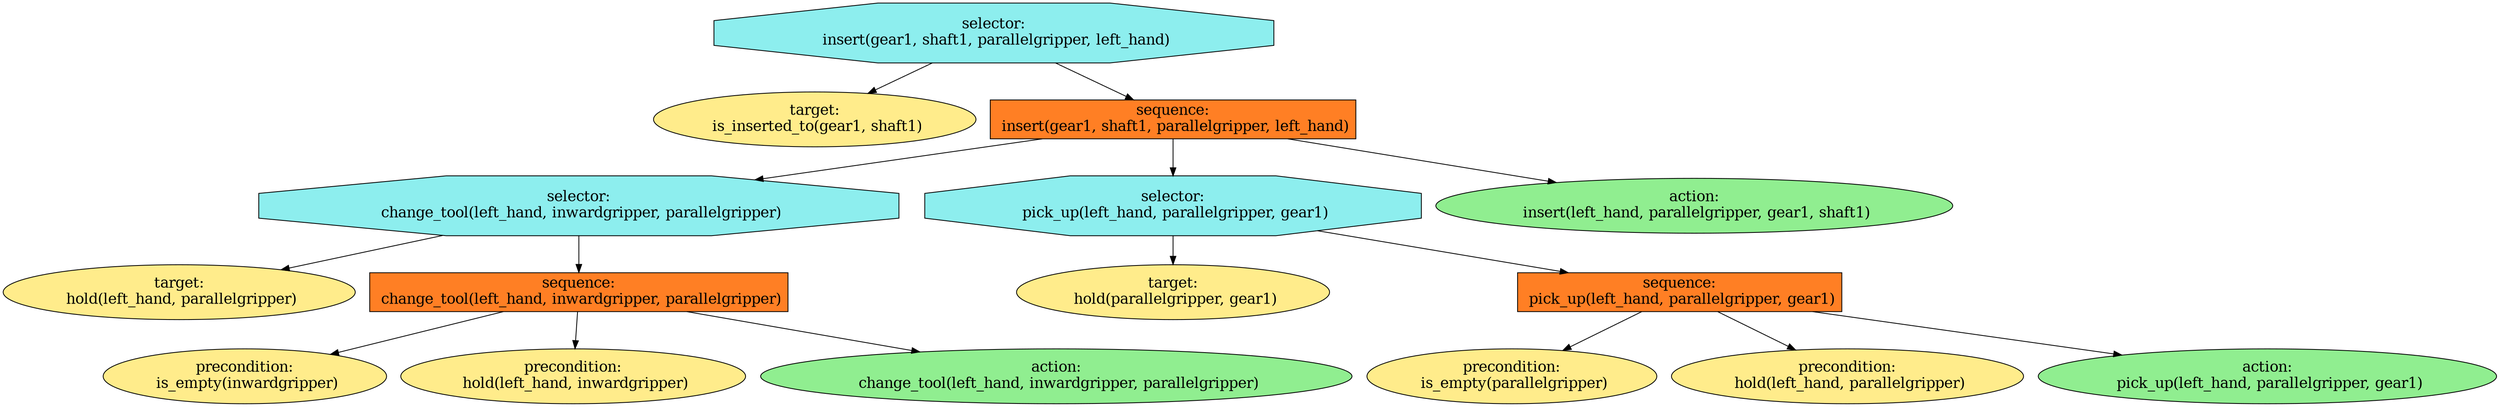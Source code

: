 digraph pastafarianism {
ordering=out;
graph [fontname="times-roman"];
node [fontname="times-roman"];
edge [fontname="times-roman"];
"selector:
 insert(gear1, shaft1, parallelgripper, left_hand)" [fillcolor=darkslategray2, fontcolor=black, fontsize=18, label="selector:
 insert(gear1, shaft1, parallelgripper, left_hand)", shape=octagon, style=filled];
"target:
 is_inserted_to(gear1, shaft1)" [fillcolor=lightgoldenrod1, fontcolor=black, fontsize=18, label="target:
 is_inserted_to(gear1, shaft1)", shape=ellipse, style=filled];
"selector:
 insert(gear1, shaft1, parallelgripper, left_hand)" -> "target:
 is_inserted_to(gear1, shaft1)";
"sequence:
 insert(gear1, shaft1, parallelgripper, left_hand)" [fillcolor=chocolate1, fontcolor=black, fontsize=18, label="sequence:
 insert(gear1, shaft1, parallelgripper, left_hand)", shape=box, style=filled];
"selector:
 insert(gear1, shaft1, parallelgripper, left_hand)" -> "sequence:
 insert(gear1, shaft1, parallelgripper, left_hand)";
"selector:
 change_tool(left_hand, inwardgripper, parallelgripper)" [fillcolor=darkslategray2, fontcolor=black, fontsize=18, label="selector:
 change_tool(left_hand, inwardgripper, parallelgripper)", shape=octagon, style=filled];
"sequence:
 insert(gear1, shaft1, parallelgripper, left_hand)" -> "selector:
 change_tool(left_hand, inwardgripper, parallelgripper)";
"target:
 hold(left_hand, parallelgripper)" [fillcolor=lightgoldenrod1, fontcolor=black, fontsize=18, label="target:
 hold(left_hand, parallelgripper)", shape=ellipse, style=filled];
"selector:
 change_tool(left_hand, inwardgripper, parallelgripper)" -> "target:
 hold(left_hand, parallelgripper)";
"sequence:
 change_tool(left_hand, inwardgripper, parallelgripper)" [fillcolor=chocolate1, fontcolor=black, fontsize=18, label="sequence:
 change_tool(left_hand, inwardgripper, parallelgripper)", shape=box, style=filled];
"selector:
 change_tool(left_hand, inwardgripper, parallelgripper)" -> "sequence:
 change_tool(left_hand, inwardgripper, parallelgripper)";
"precondition:
 is_empty(inwardgripper)" [fillcolor=lightgoldenrod1, fontcolor=black, fontsize=18, label="precondition:
 is_empty(inwardgripper)", shape=ellipse, style=filled];
"sequence:
 change_tool(left_hand, inwardgripper, parallelgripper)" -> "precondition:
 is_empty(inwardgripper)";
"precondition:
 hold(left_hand, inwardgripper)" [fillcolor=lightgoldenrod1, fontcolor=black, fontsize=18, label="precondition:
 hold(left_hand, inwardgripper)", shape=ellipse, style=filled];
"sequence:
 change_tool(left_hand, inwardgripper, parallelgripper)" -> "precondition:
 hold(left_hand, inwardgripper)";
"action:
 change_tool(left_hand, inwardgripper, parallelgripper)" [fillcolor=lightgreen, fontcolor=black, fontsize=18, label="action:
 change_tool(left_hand, inwardgripper, parallelgripper)", shape=ellipse, style=filled];
"sequence:
 change_tool(left_hand, inwardgripper, parallelgripper)" -> "action:
 change_tool(left_hand, inwardgripper, parallelgripper)";
"selector:
 pick_up(left_hand, parallelgripper, gear1)" [fillcolor=darkslategray2, fontcolor=black, fontsize=18, label="selector:
 pick_up(left_hand, parallelgripper, gear1)", shape=octagon, style=filled];
"sequence:
 insert(gear1, shaft1, parallelgripper, left_hand)" -> "selector:
 pick_up(left_hand, parallelgripper, gear1)";
"target:
 hold(parallelgripper, gear1)" [fillcolor=lightgoldenrod1, fontcolor=black, fontsize=18, label="target:
 hold(parallelgripper, gear1)", shape=ellipse, style=filled];
"selector:
 pick_up(left_hand, parallelgripper, gear1)" -> "target:
 hold(parallelgripper, gear1)";
"sequence:
 pick_up(left_hand, parallelgripper, gear1)" [fillcolor=chocolate1, fontcolor=black, fontsize=18, label="sequence:
 pick_up(left_hand, parallelgripper, gear1)", shape=box, style=filled];
"selector:
 pick_up(left_hand, parallelgripper, gear1)" -> "sequence:
 pick_up(left_hand, parallelgripper, gear1)";
"precondition:
 is_empty(parallelgripper)" [fillcolor=lightgoldenrod1, fontcolor=black, fontsize=18, label="precondition:
 is_empty(parallelgripper)", shape=ellipse, style=filled];
"sequence:
 pick_up(left_hand, parallelgripper, gear1)" -> "precondition:
 is_empty(parallelgripper)";
"precondition:
 hold(left_hand, parallelgripper)" [fillcolor=lightgoldenrod1, fontcolor=black, fontsize=18, label="precondition:
 hold(left_hand, parallelgripper)", shape=ellipse, style=filled];
"sequence:
 pick_up(left_hand, parallelgripper, gear1)" -> "precondition:
 hold(left_hand, parallelgripper)";
"action:
 pick_up(left_hand, parallelgripper, gear1)" [fillcolor=lightgreen, fontcolor=black, fontsize=18, label="action:
 pick_up(left_hand, parallelgripper, gear1)", shape=ellipse, style=filled];
"sequence:
 pick_up(left_hand, parallelgripper, gear1)" -> "action:
 pick_up(left_hand, parallelgripper, gear1)";
"action:
 insert(left_hand, parallelgripper, gear1, shaft1)" [fillcolor=lightgreen, fontcolor=black, fontsize=18, label="action:
 insert(left_hand, parallelgripper, gear1, shaft1)", shape=ellipse, style=filled];
"sequence:
 insert(gear1, shaft1, parallelgripper, left_hand)" -> "action:
 insert(left_hand, parallelgripper, gear1, shaft1)";
}
